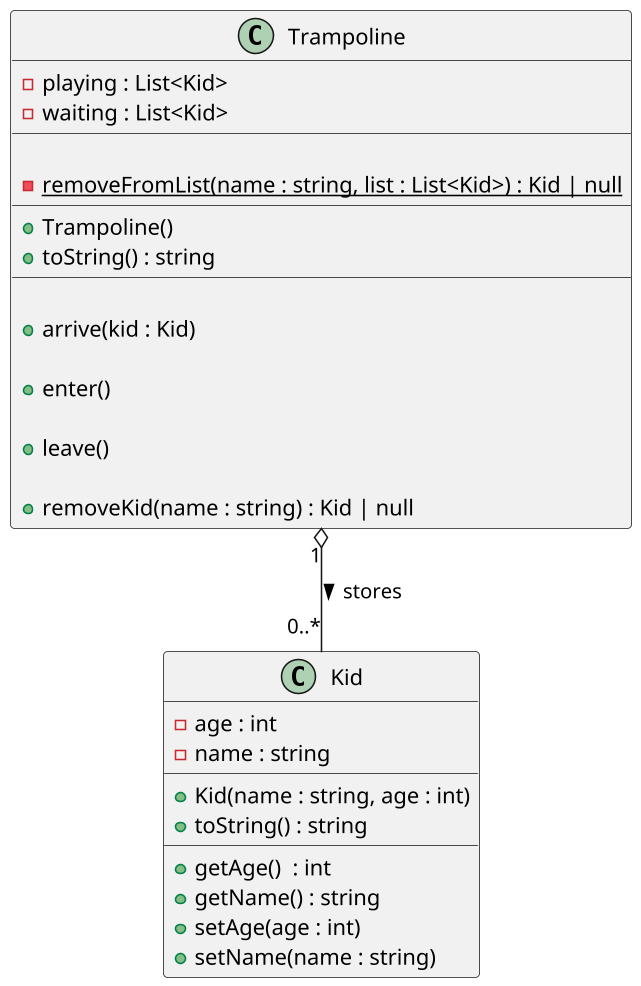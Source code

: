 '--
@startuml

skinparam defaultFontName Hasklig
skinparam dpi 150
'==

class Kid {
  - age : int
  - name : string
  __
  + Kid(name : string, age : int)
  + toString() : string
  __
  + getAge()  : int
  + getName() : string
  + setAge(age : int)
  + setName(name : string)
}

class Trampoline {
  - playing : List<Kid>
  - waiting : List<Kid>
  __
  
  ' procura por uma criança na lista do parâmetro e se
  ' encontrar, remove a criança e a retorna
  - {static} removeFromList(name : string, list : List<Kid>) : Kid | null
  __
  + Trampoline()
  + toString() : string
  __
  
  ' insere na lista de espera
  + arrive(kid : Kid)
  
  ' se existir alguém na lista de espera
  ' remove o que estiver na frente da lista
  ' e insere no fim da lista de playing
  + enter()
  
  ' se existir alguém em playing, remove o primeiro da lista
  ' e insere no final da fila de espera
  + leave()
  
  ' utilize o método estático removeFromList
  ' para tentar remover a criança das duas filas
  + removeKid(name : string) : Kid | null
}

'--
Trampoline "1" o--  "0..*" Kid : > stores
@enduml